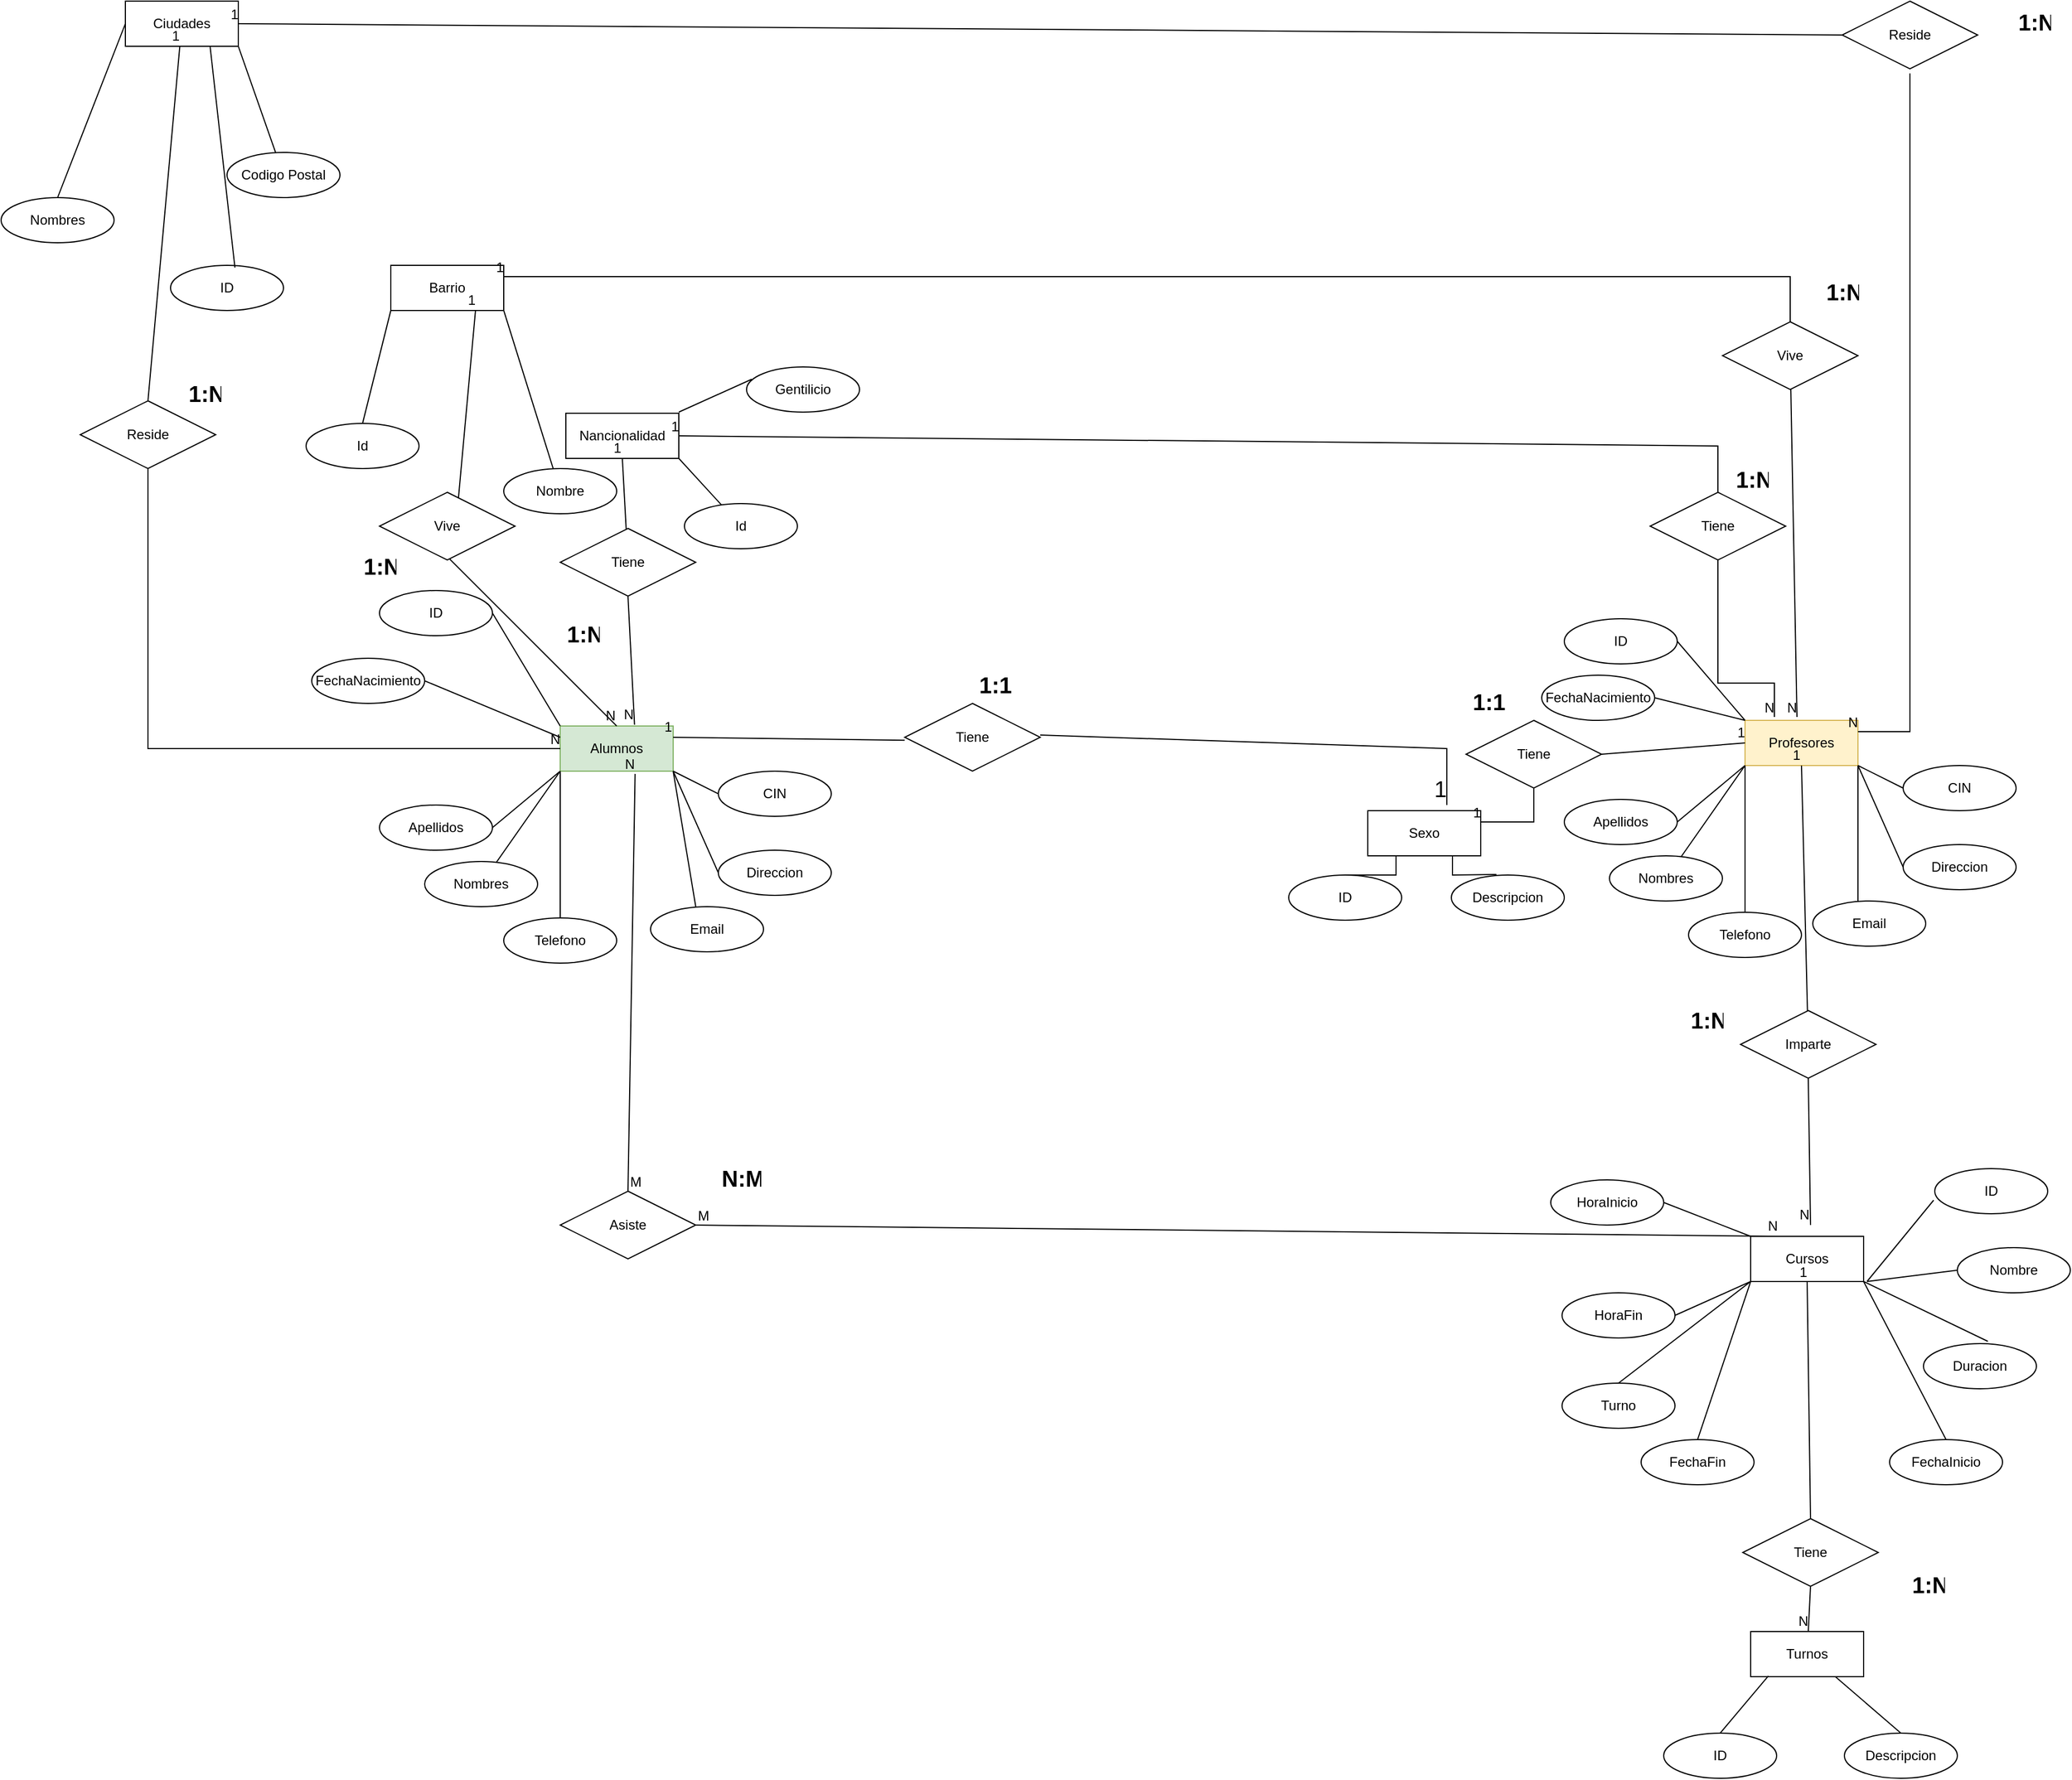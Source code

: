 <mxfile version="20.2.3" type="device"><diagram id="6ZaNrF57qsPeNXlPA9Ir" name="Page-1"><mxGraphModel dx="1879" dy="2275" grid="1" gridSize="10" guides="1" tooltips="1" connect="1" arrows="1" fold="1" page="1" pageScale="1" pageWidth="827" pageHeight="1169" math="0" shadow="0"><root><mxCell id="0"/><mxCell id="1" parent="0"/><mxCell id="TlOb0Q8ApfXkD8XzJGmO-1" value="Alumnos" style="whiteSpace=wrap;html=1;align=center;fillColor=#d5e8d4;strokeColor=#82b366;" parent="1" vertex="1"><mxGeometry x="-195" y="-2" width="100" height="40" as="geometry"/></mxCell><mxCell id="TlOb0Q8ApfXkD8XzJGmO-2" value="ID" style="ellipse;whiteSpace=wrap;html=1;align=center;" parent="1" vertex="1"><mxGeometry x="-355" y="-122" width="100" height="40" as="geometry"/></mxCell><mxCell id="TlOb0Q8ApfXkD8XzJGmO-3" value="FechaNacimiento" style="ellipse;whiteSpace=wrap;html=1;align=center;" parent="1" vertex="1"><mxGeometry x="-415" y="-62" width="100" height="40" as="geometry"/></mxCell><mxCell id="TlOb0Q8ApfXkD8XzJGmO-4" value="Email&lt;br&gt;" style="ellipse;whiteSpace=wrap;html=1;align=center;" parent="1" vertex="1"><mxGeometry x="-115" y="158" width="100" height="40" as="geometry"/></mxCell><mxCell id="TlOb0Q8ApfXkD8XzJGmO-5" value="Nombres&lt;br&gt;" style="ellipse;whiteSpace=wrap;html=1;align=center;" parent="1" vertex="1"><mxGeometry x="-315" y="118" width="100" height="40" as="geometry"/></mxCell><mxCell id="TlOb0Q8ApfXkD8XzJGmO-7" value="Apellidos" style="ellipse;whiteSpace=wrap;html=1;align=center;" parent="1" vertex="1"><mxGeometry x="-355" y="68" width="100" height="40" as="geometry"/></mxCell><mxCell id="TlOb0Q8ApfXkD8XzJGmO-9" value="Telefono" style="ellipse;whiteSpace=wrap;html=1;align=center;" parent="1" vertex="1"><mxGeometry x="-245" y="168" width="100" height="40" as="geometry"/></mxCell><mxCell id="TlOb0Q8ApfXkD8XzJGmO-10" value="Direccion" style="ellipse;whiteSpace=wrap;html=1;align=center;" parent="1" vertex="1"><mxGeometry x="-55" y="108" width="100" height="40" as="geometry"/></mxCell><mxCell id="TlOb0Q8ApfXkD8XzJGmO-15" value="CIN" style="ellipse;whiteSpace=wrap;html=1;align=center;" parent="1" vertex="1"><mxGeometry x="-55" y="38" width="100" height="40" as="geometry"/></mxCell><mxCell id="TlOb0Q8ApfXkD8XzJGmO-17" value="" style="endArrow=none;html=1;rounded=0;entryX=0;entryY=1;entryDx=0;entryDy=0;exitX=0.5;exitY=0;exitDx=0;exitDy=0;" parent="1" source="TlOb0Q8ApfXkD8XzJGmO-9" target="TlOb0Q8ApfXkD8XzJGmO-1" edge="1"><mxGeometry relative="1" as="geometry"><mxPoint x="-285" y="128" as="sourcePoint"/><mxPoint x="-125" y="128" as="targetPoint"/></mxGeometry></mxCell><mxCell id="TlOb0Q8ApfXkD8XzJGmO-18" value="" style="endArrow=none;html=1;rounded=0;entryX=0;entryY=1;entryDx=0;entryDy=0;" parent="1" source="TlOb0Q8ApfXkD8XzJGmO-5" target="TlOb0Q8ApfXkD8XzJGmO-1" edge="1"><mxGeometry relative="1" as="geometry"><mxPoint x="-285" y="128" as="sourcePoint"/><mxPoint x="-125" y="128" as="targetPoint"/></mxGeometry></mxCell><mxCell id="TlOb0Q8ApfXkD8XzJGmO-19" value="" style="endArrow=none;html=1;rounded=0;entryX=0;entryY=1;entryDx=0;entryDy=0;exitX=1;exitY=0.5;exitDx=0;exitDy=0;" parent="1" source="TlOb0Q8ApfXkD8XzJGmO-7" target="TlOb0Q8ApfXkD8XzJGmO-1" edge="1"><mxGeometry relative="1" as="geometry"><mxPoint x="-285" y="128" as="sourcePoint"/><mxPoint x="-125" y="128" as="targetPoint"/></mxGeometry></mxCell><mxCell id="TlOb0Q8ApfXkD8XzJGmO-20" value="" style="endArrow=none;html=1;rounded=0;entryX=1;entryY=1;entryDx=0;entryDy=0;exitX=0.4;exitY=0;exitDx=0;exitDy=0;exitPerimeter=0;" parent="1" source="TlOb0Q8ApfXkD8XzJGmO-4" target="TlOb0Q8ApfXkD8XzJGmO-1" edge="1"><mxGeometry relative="1" as="geometry"><mxPoint x="-285" y="128" as="sourcePoint"/><mxPoint x="-125" y="128" as="targetPoint"/></mxGeometry></mxCell><mxCell id="TlOb0Q8ApfXkD8XzJGmO-21" value="" style="endArrow=none;html=1;rounded=0;entryX=0;entryY=0.5;entryDx=0;entryDy=0;" parent="1" target="TlOb0Q8ApfXkD8XzJGmO-10" edge="1"><mxGeometry relative="1" as="geometry"><mxPoint x="-95" y="38" as="sourcePoint"/><mxPoint x="-125" y="128" as="targetPoint"/></mxGeometry></mxCell><mxCell id="TlOb0Q8ApfXkD8XzJGmO-22" value="" style="endArrow=none;html=1;rounded=0;entryX=0;entryY=0.5;entryDx=0;entryDy=0;exitX=1;exitY=1;exitDx=0;exitDy=0;" parent="1" source="TlOb0Q8ApfXkD8XzJGmO-1" target="TlOb0Q8ApfXkD8XzJGmO-15" edge="1"><mxGeometry relative="1" as="geometry"><mxPoint x="-95" y="48" as="sourcePoint"/><mxPoint x="-125" y="128" as="targetPoint"/></mxGeometry></mxCell><mxCell id="TlOb0Q8ApfXkD8XzJGmO-26" value="" style="endArrow=none;html=1;rounded=0;entryX=1;entryY=0.5;entryDx=0;entryDy=0;exitX=0;exitY=0;exitDx=0;exitDy=0;" parent="1" source="TlOb0Q8ApfXkD8XzJGmO-1" target="TlOb0Q8ApfXkD8XzJGmO-2" edge="1"><mxGeometry relative="1" as="geometry"><mxPoint x="-225" y="88" as="sourcePoint"/><mxPoint x="-65" y="88" as="targetPoint"/></mxGeometry></mxCell><mxCell id="TlOb0Q8ApfXkD8XzJGmO-27" value="" style="endArrow=none;html=1;rounded=0;entryX=1;entryY=0.5;entryDx=0;entryDy=0;exitX=0;exitY=0.25;exitDx=0;exitDy=0;" parent="1" source="TlOb0Q8ApfXkD8XzJGmO-1" target="TlOb0Q8ApfXkD8XzJGmO-3" edge="1"><mxGeometry relative="1" as="geometry"><mxPoint x="-135" y="-42" as="sourcePoint"/><mxPoint x="-65" y="88" as="targetPoint"/></mxGeometry></mxCell><mxCell id="TlOb0Q8ApfXkD8XzJGmO-29" value="Sexo&lt;br&gt;" style="rounded=0;arcSize=10;whiteSpace=wrap;html=1;align=center;" parent="1" vertex="1"><mxGeometry x="520" y="73" width="100" height="40" as="geometry"/></mxCell><mxCell id="TlOb0Q8ApfXkD8XzJGmO-31" value="Nombres" style="ellipse;whiteSpace=wrap;html=1;align=center;" parent="1" vertex="1"><mxGeometry x="-690" y="-470" width="100" height="40" as="geometry"/></mxCell><mxCell id="TlOb0Q8ApfXkD8XzJGmO-32" value="Codigo Postal" style="ellipse;whiteSpace=wrap;html=1;align=center;" parent="1" vertex="1"><mxGeometry x="-490" y="-510" width="100" height="40" as="geometry"/></mxCell><mxCell id="TlOb0Q8ApfXkD8XzJGmO-33" value="ID" style="ellipse;whiteSpace=wrap;html=1;align=center;" parent="1" vertex="1"><mxGeometry x="-540" y="-410" width="100" height="40" as="geometry"/></mxCell><mxCell id="TlOb0Q8ApfXkD8XzJGmO-34" value="" style="endArrow=none;html=1;rounded=0;exitX=0.5;exitY=0;exitDx=0;exitDy=0;entryX=0;entryY=0.5;entryDx=0;entryDy=0;" parent="1" source="TlOb0Q8ApfXkD8XzJGmO-31" edge="1" target="TlOb0Q8ApfXkD8XzJGmO-56"><mxGeometry relative="1" as="geometry"><mxPoint x="-620" y="-465" as="sourcePoint"/><mxPoint x="-590" y="-610" as="targetPoint"/></mxGeometry></mxCell><mxCell id="TlOb0Q8ApfXkD8XzJGmO-35" value="" style="endArrow=none;html=1;rounded=0;exitX=0.57;exitY=0.05;exitDx=0;exitDy=0;exitPerimeter=0;entryX=0.75;entryY=1;entryDx=0;entryDy=0;" parent="1" source="TlOb0Q8ApfXkD8XzJGmO-33" target="TlOb0Q8ApfXkD8XzJGmO-56" edge="1"><mxGeometry relative="1" as="geometry"><mxPoint x="-620" y="-465" as="sourcePoint"/><mxPoint x="-630" y="-485" as="targetPoint"/></mxGeometry></mxCell><mxCell id="TlOb0Q8ApfXkD8XzJGmO-36" value="" style="endArrow=none;html=1;rounded=0;exitX=1;exitY=1;exitDx=0;exitDy=0;" parent="1" source="TlOb0Q8ApfXkD8XzJGmO-56" target="TlOb0Q8ApfXkD8XzJGmO-32" edge="1"><mxGeometry relative="1" as="geometry"><mxPoint x="-630" y="-485" as="sourcePoint"/><mxPoint x="-460" y="-465" as="targetPoint"/></mxGeometry></mxCell><mxCell id="TlOb0Q8ApfXkD8XzJGmO-37" value="ID" style="ellipse;whiteSpace=wrap;html=1;align=center;" parent="1" vertex="1"><mxGeometry x="450" y="130" width="100" height="40" as="geometry"/></mxCell><mxCell id="TlOb0Q8ApfXkD8XzJGmO-38" value="Descripcion&lt;br&gt;" style="ellipse;whiteSpace=wrap;html=1;align=center;" parent="1" vertex="1"><mxGeometry x="594" y="130" width="100" height="40" as="geometry"/></mxCell><mxCell id="TlOb0Q8ApfXkD8XzJGmO-40" value="" style="endArrow=none;html=1;rounded=0;exitX=0.5;exitY=0;exitDx=0;exitDy=0;entryX=0.25;entryY=1;entryDx=0;entryDy=0;" parent="1" source="TlOb0Q8ApfXkD8XzJGmO-37" target="TlOb0Q8ApfXkD8XzJGmO-29" edge="1"><mxGeometry relative="1" as="geometry"><mxPoint x="190" y="460" as="sourcePoint"/><mxPoint x="510" y="130" as="targetPoint"/><Array as="points"><mxPoint x="500" y="130"/><mxPoint x="545" y="130"/></Array></mxGeometry></mxCell><mxCell id="TlOb0Q8ApfXkD8XzJGmO-42" value="Nombre" style="ellipse;whiteSpace=wrap;html=1;align=center;" parent="1" vertex="1"><mxGeometry x="-245" y="-230" width="100" height="40" as="geometry"/></mxCell><mxCell id="TlOb0Q8ApfXkD8XzJGmO-44" value="Id" style="ellipse;whiteSpace=wrap;html=1;align=center;" parent="1" vertex="1"><mxGeometry x="-420" y="-270" width="100" height="40" as="geometry"/></mxCell><mxCell id="TlOb0Q8ApfXkD8XzJGmO-45" value="" style="endArrow=none;html=1;rounded=0;exitX=0.5;exitY=0;exitDx=0;exitDy=0;entryX=0;entryY=1;entryDx=0;entryDy=0;" parent="1" source="TlOb0Q8ApfXkD8XzJGmO-44" target="TlOb0Q8ApfXkD8XzJGmO-46" edge="1"><mxGeometry relative="1" as="geometry"><mxPoint x="45" y="-232" as="sourcePoint"/><mxPoint x="-45" y="-142" as="targetPoint"/></mxGeometry></mxCell><mxCell id="TlOb0Q8ApfXkD8XzJGmO-46" value="Barrio" style="rounded=0;arcSize=10;whiteSpace=wrap;html=1;align=center;" parent="1" vertex="1"><mxGeometry x="-345" y="-410" width="100" height="40" as="geometry"/></mxCell><mxCell id="TlOb0Q8ApfXkD8XzJGmO-47" value="" style="endArrow=none;html=1;rounded=0;exitX=1;exitY=1;exitDx=0;exitDy=0;" parent="1" source="TlOb0Q8ApfXkD8XzJGmO-46" target="TlOb0Q8ApfXkD8XzJGmO-42" edge="1"><mxGeometry relative="1" as="geometry"><mxPoint x="45" y="-132" as="sourcePoint"/><mxPoint x="205" y="-132" as="targetPoint"/></mxGeometry></mxCell><mxCell id="TlOb0Q8ApfXkD8XzJGmO-49" value="Nancionalidad" style="rounded=0;arcSize=10;whiteSpace=wrap;html=1;align=center;" parent="1" vertex="1"><mxGeometry x="-190" y="-279" width="100" height="40" as="geometry"/></mxCell><mxCell id="TlOb0Q8ApfXkD8XzJGmO-50" value="Id&lt;br&gt;" style="ellipse;whiteSpace=wrap;html=1;align=center;" parent="1" vertex="1"><mxGeometry x="-85" y="-199" width="100" height="40" as="geometry"/></mxCell><mxCell id="TlOb0Q8ApfXkD8XzJGmO-51" value="Gentilicio" style="ellipse;whiteSpace=wrap;html=1;align=center;" parent="1" vertex="1"><mxGeometry x="-30" y="-320" width="100" height="40" as="geometry"/></mxCell><mxCell id="TlOb0Q8ApfXkD8XzJGmO-52" value="" style="endArrow=none;html=1;rounded=0;entryX=1;entryY=1;entryDx=0;entryDy=0;" parent="1" source="TlOb0Q8ApfXkD8XzJGmO-50" target="TlOb0Q8ApfXkD8XzJGmO-49" edge="1"><mxGeometry relative="1" as="geometry"><mxPoint x="-269" y="-422" as="sourcePoint"/><mxPoint x="-85" y="-459" as="targetPoint"/></mxGeometry></mxCell><mxCell id="TlOb0Q8ApfXkD8XzJGmO-53" value="" style="endArrow=none;html=1;rounded=0;entryX=0.046;entryY=0.272;entryDx=0;entryDy=0;entryPerimeter=0;" parent="1" target="TlOb0Q8ApfXkD8XzJGmO-51" edge="1"><mxGeometry relative="1" as="geometry"><mxPoint x="-90" y="-280" as="sourcePoint"/><mxPoint x="5" y="-489" as="targetPoint"/></mxGeometry></mxCell><mxCell id="TlOb0Q8ApfXkD8XzJGmO-56" value="Ciudades" style="whiteSpace=wrap;html=1;align=center;" parent="1" vertex="1"><mxGeometry x="-580" y="-644" width="100" height="40" as="geometry"/></mxCell><mxCell id="TlOb0Q8ApfXkD8XzJGmO-58" value="Profesores" style="whiteSpace=wrap;html=1;align=center;fillColor=#fff2cc;strokeColor=#d6b656;" parent="1" vertex="1"><mxGeometry x="854" y="-7" width="100" height="40" as="geometry"/></mxCell><mxCell id="TlOb0Q8ApfXkD8XzJGmO-59" value="ID" style="ellipse;whiteSpace=wrap;html=1;align=center;" parent="1" vertex="1"><mxGeometry x="694" y="-97" width="100" height="40" as="geometry"/></mxCell><mxCell id="TlOb0Q8ApfXkD8XzJGmO-60" value="FechaNacimiento" style="ellipse;whiteSpace=wrap;html=1;align=center;" parent="1" vertex="1"><mxGeometry x="674" y="-47" width="100" height="40" as="geometry"/></mxCell><mxCell id="TlOb0Q8ApfXkD8XzJGmO-61" value="Email&lt;br&gt;" style="ellipse;whiteSpace=wrap;html=1;align=center;" parent="1" vertex="1"><mxGeometry x="914" y="153" width="100" height="40" as="geometry"/></mxCell><mxCell id="TlOb0Q8ApfXkD8XzJGmO-62" value="Nombres&lt;br&gt;" style="ellipse;whiteSpace=wrap;html=1;align=center;" parent="1" vertex="1"><mxGeometry x="734" y="113" width="100" height="40" as="geometry"/></mxCell><mxCell id="TlOb0Q8ApfXkD8XzJGmO-63" value="Apellidos" style="ellipse;whiteSpace=wrap;html=1;align=center;" parent="1" vertex="1"><mxGeometry x="694" y="63" width="100" height="40" as="geometry"/></mxCell><mxCell id="TlOb0Q8ApfXkD8XzJGmO-64" value="Telefono" style="ellipse;whiteSpace=wrap;html=1;align=center;" parent="1" vertex="1"><mxGeometry x="804" y="163" width="100" height="40" as="geometry"/></mxCell><mxCell id="TlOb0Q8ApfXkD8XzJGmO-65" value="Direccion" style="ellipse;whiteSpace=wrap;html=1;align=center;" parent="1" vertex="1"><mxGeometry x="994" y="103" width="100" height="40" as="geometry"/></mxCell><mxCell id="TlOb0Q8ApfXkD8XzJGmO-66" value="CIN" style="ellipse;whiteSpace=wrap;html=1;align=center;" parent="1" vertex="1"><mxGeometry x="994" y="33" width="100" height="40" as="geometry"/></mxCell><mxCell id="TlOb0Q8ApfXkD8XzJGmO-67" value="" style="endArrow=none;html=1;rounded=0;entryX=0;entryY=1;entryDx=0;entryDy=0;exitX=0.5;exitY=0;exitDx=0;exitDy=0;" parent="1" source="TlOb0Q8ApfXkD8XzJGmO-64" target="TlOb0Q8ApfXkD8XzJGmO-58" edge="1"><mxGeometry relative="1" as="geometry"><mxPoint x="764" y="123" as="sourcePoint"/><mxPoint x="924" y="123" as="targetPoint"/></mxGeometry></mxCell><mxCell id="TlOb0Q8ApfXkD8XzJGmO-68" value="" style="endArrow=none;html=1;rounded=0;entryX=0;entryY=1;entryDx=0;entryDy=0;" parent="1" source="TlOb0Q8ApfXkD8XzJGmO-62" target="TlOb0Q8ApfXkD8XzJGmO-58" edge="1"><mxGeometry relative="1" as="geometry"><mxPoint x="764" y="123" as="sourcePoint"/><mxPoint x="924" y="123" as="targetPoint"/></mxGeometry></mxCell><mxCell id="TlOb0Q8ApfXkD8XzJGmO-69" value="" style="endArrow=none;html=1;rounded=0;entryX=0;entryY=1;entryDx=0;entryDy=0;exitX=1;exitY=0.5;exitDx=0;exitDy=0;" parent="1" source="TlOb0Q8ApfXkD8XzJGmO-63" target="TlOb0Q8ApfXkD8XzJGmO-58" edge="1"><mxGeometry relative="1" as="geometry"><mxPoint x="764" y="123" as="sourcePoint"/><mxPoint x="924" y="123" as="targetPoint"/></mxGeometry></mxCell><mxCell id="TlOb0Q8ApfXkD8XzJGmO-70" value="" style="endArrow=none;html=1;rounded=0;entryX=1;entryY=1;entryDx=0;entryDy=0;exitX=0.4;exitY=0;exitDx=0;exitDy=0;exitPerimeter=0;" parent="1" source="TlOb0Q8ApfXkD8XzJGmO-61" target="TlOb0Q8ApfXkD8XzJGmO-58" edge="1"><mxGeometry relative="1" as="geometry"><mxPoint x="764" y="123" as="sourcePoint"/><mxPoint x="924" y="123" as="targetPoint"/></mxGeometry></mxCell><mxCell id="TlOb0Q8ApfXkD8XzJGmO-71" value="" style="endArrow=none;html=1;rounded=0;entryX=0;entryY=0.5;entryDx=0;entryDy=0;" parent="1" target="TlOb0Q8ApfXkD8XzJGmO-65" edge="1"><mxGeometry relative="1" as="geometry"><mxPoint x="954" y="33" as="sourcePoint"/><mxPoint x="924" y="123" as="targetPoint"/></mxGeometry></mxCell><mxCell id="TlOb0Q8ApfXkD8XzJGmO-72" value="" style="endArrow=none;html=1;rounded=0;entryX=0;entryY=0.5;entryDx=0;entryDy=0;exitX=1;exitY=1;exitDx=0;exitDy=0;" parent="1" source="TlOb0Q8ApfXkD8XzJGmO-58" target="TlOb0Q8ApfXkD8XzJGmO-66" edge="1"><mxGeometry relative="1" as="geometry"><mxPoint x="954" y="43" as="sourcePoint"/><mxPoint x="924" y="123" as="targetPoint"/></mxGeometry></mxCell><mxCell id="TlOb0Q8ApfXkD8XzJGmO-73" value="" style="endArrow=none;html=1;rounded=0;entryX=1;entryY=0.5;entryDx=0;entryDy=0;exitX=0;exitY=0;exitDx=0;exitDy=0;" parent="1" source="TlOb0Q8ApfXkD8XzJGmO-58" target="TlOb0Q8ApfXkD8XzJGmO-59" edge="1"><mxGeometry relative="1" as="geometry"><mxPoint x="764" y="123" as="sourcePoint"/><mxPoint x="924" y="123" as="targetPoint"/></mxGeometry></mxCell><mxCell id="TlOb0Q8ApfXkD8XzJGmO-74" value="" style="endArrow=none;html=1;rounded=0;entryX=1;entryY=0.5;entryDx=0;entryDy=0;" parent="1" target="TlOb0Q8ApfXkD8XzJGmO-60" edge="1"><mxGeometry relative="1" as="geometry"><mxPoint x="854" y="-7" as="sourcePoint"/><mxPoint x="924" y="123" as="targetPoint"/></mxGeometry></mxCell><mxCell id="TlOb0Q8ApfXkD8XzJGmO-75" value="Cursos&lt;br&gt;" style="whiteSpace=wrap;html=1;align=center;" parent="1" vertex="1"><mxGeometry x="859" y="450" width="100" height="40" as="geometry"/></mxCell><mxCell id="TlOb0Q8ApfXkD8XzJGmO-77" value="ID" style="ellipse;whiteSpace=wrap;html=1;align=center;" parent="1" vertex="1"><mxGeometry x="1022" y="390" width="100" height="40" as="geometry"/></mxCell><mxCell id="TlOb0Q8ApfXkD8XzJGmO-79" value="Nombre" style="ellipse;whiteSpace=wrap;html=1;align=center;" parent="1" vertex="1"><mxGeometry x="1042" y="460" width="100" height="40" as="geometry"/></mxCell><mxCell id="TlOb0Q8ApfXkD8XzJGmO-81" value="Turno" style="ellipse;whiteSpace=wrap;html=1;align=center;" parent="1" vertex="1"><mxGeometry x="692" y="580" width="100" height="40" as="geometry"/></mxCell><mxCell id="TlOb0Q8ApfXkD8XzJGmO-82" value="FechaFin" style="ellipse;whiteSpace=wrap;html=1;align=center;" parent="1" vertex="1"><mxGeometry x="762" y="630" width="100" height="40" as="geometry"/></mxCell><mxCell id="TlOb0Q8ApfXkD8XzJGmO-83" value="FechaInicio" style="ellipse;whiteSpace=wrap;html=1;align=center;" parent="1" vertex="1"><mxGeometry x="982" y="630" width="100" height="40" as="geometry"/></mxCell><mxCell id="TlOb0Q8ApfXkD8XzJGmO-84" value="Duracion" style="ellipse;whiteSpace=wrap;html=1;align=center;" parent="1" vertex="1"><mxGeometry x="1012" y="545" width="100" height="40" as="geometry"/></mxCell><mxCell id="TlOb0Q8ApfXkD8XzJGmO-86" value="HoraFin" style="ellipse;whiteSpace=wrap;html=1;align=center;" parent="1" vertex="1"><mxGeometry x="692" y="500" width="100" height="40" as="geometry"/></mxCell><mxCell id="TlOb0Q8ApfXkD8XzJGmO-87" value="HoraInicio" style="ellipse;whiteSpace=wrap;html=1;align=center;" parent="1" vertex="1"><mxGeometry x="682" y="400" width="100" height="40" as="geometry"/></mxCell><mxCell id="TlOb0Q8ApfXkD8XzJGmO-88" value="" style="endArrow=none;html=1;rounded=0;entryX=0.5;entryY=0;entryDx=0;entryDy=0;exitX=1;exitY=1;exitDx=0;exitDy=0;" parent="1" source="TlOb0Q8ApfXkD8XzJGmO-75" target="TlOb0Q8ApfXkD8XzJGmO-83" edge="1"><mxGeometry relative="1" as="geometry"><mxPoint x="882" y="560" as="sourcePoint"/><mxPoint x="1042" y="560" as="targetPoint"/></mxGeometry></mxCell><mxCell id="TlOb0Q8ApfXkD8XzJGmO-89" value="" style="endArrow=none;html=1;rounded=0;entryX=0.57;entryY=-0.05;entryDx=0;entryDy=0;entryPerimeter=0;exitX=1;exitY=1;exitDx=0;exitDy=0;" parent="1" source="TlOb0Q8ApfXkD8XzJGmO-75" target="TlOb0Q8ApfXkD8XzJGmO-84" edge="1"><mxGeometry relative="1" as="geometry"><mxPoint x="882" y="560" as="sourcePoint"/><mxPoint x="1042" y="560" as="targetPoint"/></mxGeometry></mxCell><mxCell id="TlOb0Q8ApfXkD8XzJGmO-91" value="" style="endArrow=none;html=1;rounded=0;entryX=-0.01;entryY=0.7;entryDx=0;entryDy=0;entryPerimeter=0;" parent="1" target="TlOb0Q8ApfXkD8XzJGmO-77" edge="1"><mxGeometry relative="1" as="geometry"><mxPoint x="962" y="490" as="sourcePoint"/><mxPoint x="1042" y="560" as="targetPoint"/></mxGeometry></mxCell><mxCell id="TlOb0Q8ApfXkD8XzJGmO-92" value="" style="endArrow=none;html=1;rounded=0;entryX=0;entryY=0.5;entryDx=0;entryDy=0;" parent="1" target="TlOb0Q8ApfXkD8XzJGmO-79" edge="1"><mxGeometry relative="1" as="geometry"><mxPoint x="962" y="490" as="sourcePoint"/><mxPoint x="1042" y="560" as="targetPoint"/></mxGeometry></mxCell><mxCell id="TlOb0Q8ApfXkD8XzJGmO-93" value="" style="endArrow=none;html=1;rounded=0;entryX=0;entryY=1;entryDx=0;entryDy=0;" parent="1" target="TlOb0Q8ApfXkD8XzJGmO-75" edge="1"><mxGeometry relative="1" as="geometry"><mxPoint x="812" y="630" as="sourcePoint"/><mxPoint x="1042" y="560" as="targetPoint"/></mxGeometry></mxCell><mxCell id="TlOb0Q8ApfXkD8XzJGmO-94" value="" style="endArrow=none;html=1;rounded=0;exitX=0.5;exitY=0;exitDx=0;exitDy=0;entryX=0;entryY=1;entryDx=0;entryDy=0;" parent="1" source="TlOb0Q8ApfXkD8XzJGmO-81" target="TlOb0Q8ApfXkD8XzJGmO-75" edge="1"><mxGeometry relative="1" as="geometry"><mxPoint x="882" y="560" as="sourcePoint"/><mxPoint x="1042" y="560" as="targetPoint"/></mxGeometry></mxCell><mxCell id="TlOb0Q8ApfXkD8XzJGmO-95" value="" style="endArrow=none;html=1;rounded=0;entryX=0;entryY=0;entryDx=0;entryDy=0;" parent="1" target="TlOb0Q8ApfXkD8XzJGmO-75" edge="1"><mxGeometry relative="1" as="geometry"><mxPoint x="782" y="420" as="sourcePoint"/><mxPoint x="1042" y="560" as="targetPoint"/></mxGeometry></mxCell><mxCell id="TlOb0Q8ApfXkD8XzJGmO-96" value="" style="endArrow=none;html=1;rounded=0;entryX=0;entryY=1;entryDx=0;entryDy=0;exitX=1;exitY=0.5;exitDx=0;exitDy=0;" parent="1" source="TlOb0Q8ApfXkD8XzJGmO-86" target="TlOb0Q8ApfXkD8XzJGmO-75" edge="1"><mxGeometry relative="1" as="geometry"><mxPoint x="882" y="560" as="sourcePoint"/><mxPoint x="1042" y="560" as="targetPoint"/></mxGeometry></mxCell><mxCell id="TlOb0Q8ApfXkD8XzJGmO-106" value="" style="endArrow=none;html=1;rounded=0;entryX=0.5;entryY=0;entryDx=0;entryDy=0;exitX=0.5;exitY=1;exitDx=0;exitDy=0;" parent="1" target="TlOb0Q8ApfXkD8XzJGmO-1" edge="1"><mxGeometry relative="1" as="geometry"><mxPoint x="-295" y="-152" as="sourcePoint"/><mxPoint x="-65" y="118" as="targetPoint"/></mxGeometry></mxCell><mxCell id="TlOb0Q8ApfXkD8XzJGmO-107" value="N" style="resizable=0;html=1;align=right;verticalAlign=bottom;" parent="TlOb0Q8ApfXkD8XzJGmO-106" connectable="0" vertex="1"><mxGeometry x="1" relative="1" as="geometry"/></mxCell><mxCell id="TlOb0Q8ApfXkD8XzJGmO-114" value="" style="endArrow=none;html=1;rounded=0;entryX=0.75;entryY=1;entryDx=0;entryDy=0;exitX=0.582;exitY=0.095;exitDx=0;exitDy=0;exitPerimeter=0;" parent="1" source="iRE0Bxzy4aYjcA7OEfL0-39" target="TlOb0Q8ApfXkD8XzJGmO-46" edge="1"><mxGeometry relative="1" as="geometry"><mxPoint x="-355" y="-182" as="sourcePoint"/><mxPoint x="-145" y="-132" as="targetPoint"/></mxGeometry></mxCell><mxCell id="TlOb0Q8ApfXkD8XzJGmO-115" value="1" style="resizable=0;html=1;align=right;verticalAlign=bottom;" parent="TlOb0Q8ApfXkD8XzJGmO-114" connectable="0" vertex="1"><mxGeometry x="1" relative="1" as="geometry"/></mxCell><mxCell id="TlOb0Q8ApfXkD8XzJGmO-119" value="" style="endArrow=none;html=1;rounded=0;exitX=0.5;exitY=1;exitDx=0;exitDy=0;entryX=0.658;entryY=-0.029;entryDx=0;entryDy=0;entryPerimeter=0;" parent="1" source="iRE0Bxzy4aYjcA7OEfL0-36" target="TlOb0Q8ApfXkD8XzJGmO-1" edge="1"><mxGeometry relative="1" as="geometry"><mxPoint x="-196.88" y="-285.54" as="sourcePoint"/><mxPoint x="75" y="-252" as="targetPoint"/></mxGeometry></mxCell><mxCell id="TlOb0Q8ApfXkD8XzJGmO-120" value="N" style="resizable=0;html=1;align=right;verticalAlign=bottom;" parent="TlOb0Q8ApfXkD8XzJGmO-119" connectable="0" vertex="1"><mxGeometry x="1" relative="1" as="geometry"/></mxCell><mxCell id="TlOb0Q8ApfXkD8XzJGmO-125" value="" style="endArrow=none;html=1;rounded=0;entryX=0;entryY=0.5;entryDx=0;entryDy=0;exitX=0.5;exitY=1;exitDx=0;exitDy=0;" parent="1" source="iRE0Bxzy4aYjcA7OEfL0-38" target="TlOb0Q8ApfXkD8XzJGmO-1" edge="1"><mxGeometry relative="1" as="geometry"><mxPoint x="-560" y="-220" as="sourcePoint"/><mxPoint x="-255" y="98" as="targetPoint"/><Array as="points"><mxPoint x="-560" y="18"/></Array></mxGeometry></mxCell><mxCell id="TlOb0Q8ApfXkD8XzJGmO-126" value="N" style="resizable=0;html=1;align=right;verticalAlign=bottom;" parent="TlOb0Q8ApfXkD8XzJGmO-125" connectable="0" vertex="1"><mxGeometry x="1" relative="1" as="geometry"/></mxCell><mxCell id="TlOb0Q8ApfXkD8XzJGmO-127" value="" style="endArrow=none;html=1;rounded=0;exitX=0.5;exitY=0;exitDx=0;exitDy=0;" parent="1" source="iRE0Bxzy4aYjcA7OEfL0-38" target="TlOb0Q8ApfXkD8XzJGmO-56" edge="1"><mxGeometry relative="1" as="geometry"><mxPoint x="-690" y="-605" as="sourcePoint"/><mxPoint x="-370" y="-495" as="targetPoint"/></mxGeometry></mxCell><mxCell id="TlOb0Q8ApfXkD8XzJGmO-128" value="1" style="resizable=0;html=1;align=right;verticalAlign=bottom;" parent="TlOb0Q8ApfXkD8XzJGmO-127" connectable="0" vertex="1"><mxGeometry x="1" relative="1" as="geometry"/></mxCell><mxCell id="TlOb0Q8ApfXkD8XzJGmO-129" value="1:N" style="text;strokeColor=none;fillColor=none;spacingLeft=4;spacingRight=4;overflow=hidden;rotatable=0;points=[[0,0.5],[1,0.5]];portConstraint=eastwest;fontSize=20;fontStyle=1" parent="1" vertex="1"><mxGeometry x="-530" y="-315" width="40" height="30" as="geometry"/></mxCell><mxCell id="TlOb0Q8ApfXkD8XzJGmO-130" value="1:N" style="text;strokeColor=none;fillColor=none;spacingLeft=4;spacingRight=4;overflow=hidden;rotatable=0;points=[[0,0.5],[1,0.5]];portConstraint=eastwest;fontSize=20;fontStyle=1" parent="1" vertex="1"><mxGeometry x="-375" y="-162" width="40" height="30" as="geometry"/></mxCell><mxCell id="TlOb0Q8ApfXkD8XzJGmO-131" value="1:N" style="text;strokeColor=none;fillColor=none;spacingLeft=4;spacingRight=4;overflow=hidden;rotatable=0;points=[[0,0.5],[1,0.5]];portConstraint=eastwest;fontSize=20;fontStyle=1" parent="1" vertex="1"><mxGeometry x="-195" y="-102" width="40" height="30" as="geometry"/></mxCell><mxCell id="TlOb0Q8ApfXkD8XzJGmO-136" value="" style="endArrow=none;html=1;rounded=0;fontSize=20;exitX=1;exitY=0.5;exitDx=0;exitDy=0;" parent="1" edge="1"><mxGeometry relative="1" as="geometry"><mxPoint x="230" y="6" as="sourcePoint"/><mxPoint x="590" y="68" as="targetPoint"/><Array as="points"><mxPoint x="590" y="18"/></Array></mxGeometry></mxCell><mxCell id="TlOb0Q8ApfXkD8XzJGmO-137" value="1" style="resizable=0;html=1;align=right;verticalAlign=bottom;fontSize=20;" parent="TlOb0Q8ApfXkD8XzJGmO-136" connectable="0" vertex="1"><mxGeometry x="1" relative="1" as="geometry"/></mxCell><mxCell id="iRE0Bxzy4aYjcA7OEfL0-2" value="Tiene" style="shape=rhombus;perimeter=rhombusPerimeter;whiteSpace=wrap;html=1;align=center;" vertex="1" parent="1"><mxGeometry x="852" y="700" width="120" height="60" as="geometry"/></mxCell><mxCell id="iRE0Bxzy4aYjcA7OEfL0-3" value="Turnos" style="whiteSpace=wrap;html=1;align=center;" vertex="1" parent="1"><mxGeometry x="859" y="800" width="100" height="40" as="geometry"/></mxCell><mxCell id="iRE0Bxzy4aYjcA7OEfL0-5" value="ID" style="ellipse;whiteSpace=wrap;html=1;align=center;" vertex="1" parent="1"><mxGeometry x="782" y="890" width="100" height="40" as="geometry"/></mxCell><mxCell id="iRE0Bxzy4aYjcA7OEfL0-6" value="Descripcion" style="ellipse;whiteSpace=wrap;html=1;align=center;" vertex="1" parent="1"><mxGeometry x="942" y="890" width="100" height="40" as="geometry"/></mxCell><mxCell id="iRE0Bxzy4aYjcA7OEfL0-8" value="" style="endArrow=none;html=1;rounded=0;exitX=0.5;exitY=0;exitDx=0;exitDy=0;entryX=0.5;entryY=1;entryDx=0;entryDy=0;" edge="1" parent="1" source="iRE0Bxzy4aYjcA7OEfL0-2" target="TlOb0Q8ApfXkD8XzJGmO-75"><mxGeometry relative="1" as="geometry"><mxPoint x="982" y="690" as="sourcePoint"/><mxPoint x="1142" y="690" as="targetPoint"/></mxGeometry></mxCell><mxCell id="iRE0Bxzy4aYjcA7OEfL0-9" value="1" style="resizable=0;html=1;align=right;verticalAlign=bottom;" connectable="0" vertex="1" parent="iRE0Bxzy4aYjcA7OEfL0-8"><mxGeometry x="1" relative="1" as="geometry"/></mxCell><mxCell id="iRE0Bxzy4aYjcA7OEfL0-10" value="" style="endArrow=none;html=1;rounded=0;exitX=0.5;exitY=1;exitDx=0;exitDy=0;" edge="1" parent="1" source="iRE0Bxzy4aYjcA7OEfL0-2" target="iRE0Bxzy4aYjcA7OEfL0-3"><mxGeometry relative="1" as="geometry"><mxPoint x="982" y="690" as="sourcePoint"/><mxPoint x="1142" y="690" as="targetPoint"/></mxGeometry></mxCell><mxCell id="iRE0Bxzy4aYjcA7OEfL0-11" value="N" style="resizable=0;html=1;align=right;verticalAlign=bottom;" connectable="0" vertex="1" parent="iRE0Bxzy4aYjcA7OEfL0-10"><mxGeometry x="1" relative="1" as="geometry"/></mxCell><mxCell id="iRE0Bxzy4aYjcA7OEfL0-13" value="" style="endArrow=none;html=1;rounded=0;exitX=0.5;exitY=0;exitDx=0;exitDy=0;entryX=0.157;entryY=0.983;entryDx=0;entryDy=0;entryPerimeter=0;" edge="1" parent="1" source="iRE0Bxzy4aYjcA7OEfL0-5" target="iRE0Bxzy4aYjcA7OEfL0-3"><mxGeometry relative="1" as="geometry"><mxPoint x="982" y="690" as="sourcePoint"/><mxPoint x="1142" y="690" as="targetPoint"/></mxGeometry></mxCell><mxCell id="iRE0Bxzy4aYjcA7OEfL0-14" value="" style="endArrow=none;html=1;rounded=0;exitX=0.75;exitY=1;exitDx=0;exitDy=0;entryX=0.5;entryY=0;entryDx=0;entryDy=0;" edge="1" parent="1" source="iRE0Bxzy4aYjcA7OEfL0-3" target="iRE0Bxzy4aYjcA7OEfL0-6"><mxGeometry relative="1" as="geometry"><mxPoint x="842" y="900" as="sourcePoint"/><mxPoint x="884.7" y="849.32" as="targetPoint"/></mxGeometry></mxCell><mxCell id="iRE0Bxzy4aYjcA7OEfL0-20" value="Tiene" style="shape=rhombus;perimeter=rhombusPerimeter;whiteSpace=wrap;html=1;align=center;" vertex="1" parent="1"><mxGeometry x="607" y="-7" width="120" height="60" as="geometry"/></mxCell><mxCell id="iRE0Bxzy4aYjcA7OEfL0-21" value="" style="endArrow=none;html=1;rounded=0;entryX=1;entryY=0.25;entryDx=0;entryDy=0;exitX=0.5;exitY=1;exitDx=0;exitDy=0;" edge="1" parent="1" source="iRE0Bxzy4aYjcA7OEfL0-20" target="TlOb0Q8ApfXkD8XzJGmO-29"><mxGeometry relative="1" as="geometry"><mxPoint x="460" y="150" as="sourcePoint"/><mxPoint x="620" y="150" as="targetPoint"/><Array as="points"><mxPoint x="667" y="83"/></Array></mxGeometry></mxCell><mxCell id="iRE0Bxzy4aYjcA7OEfL0-22" value="1" style="resizable=0;html=1;align=right;verticalAlign=bottom;" connectable="0" vertex="1" parent="iRE0Bxzy4aYjcA7OEfL0-21"><mxGeometry x="1" relative="1" as="geometry"/></mxCell><mxCell id="iRE0Bxzy4aYjcA7OEfL0-23" value="" style="endArrow=none;html=1;rounded=0;entryX=0;entryY=0.5;entryDx=0;entryDy=0;exitX=1;exitY=0.5;exitDx=0;exitDy=0;" edge="1" parent="1" source="iRE0Bxzy4aYjcA7OEfL0-20" target="TlOb0Q8ApfXkD8XzJGmO-58"><mxGeometry relative="1" as="geometry"><mxPoint x="730" y="22" as="sourcePoint"/><mxPoint x="834" y="22.33" as="targetPoint"/></mxGeometry></mxCell><mxCell id="iRE0Bxzy4aYjcA7OEfL0-24" value="1" style="resizable=0;html=1;align=right;verticalAlign=bottom;" connectable="0" vertex="1" parent="iRE0Bxzy4aYjcA7OEfL0-23"><mxGeometry x="1" relative="1" as="geometry"/></mxCell><mxCell id="iRE0Bxzy4aYjcA7OEfL0-25" value="Imparte" style="shape=rhombus;perimeter=rhombusPerimeter;whiteSpace=wrap;html=1;align=center;" vertex="1" parent="1"><mxGeometry x="850" y="250" width="120" height="60" as="geometry"/></mxCell><mxCell id="iRE0Bxzy4aYjcA7OEfL0-26" value="" style="endArrow=none;html=1;rounded=0;entryX=0.5;entryY=1;entryDx=0;entryDy=0;" edge="1" parent="1" source="iRE0Bxzy4aYjcA7OEfL0-25" target="TlOb0Q8ApfXkD8XzJGmO-58"><mxGeometry relative="1" as="geometry"><mxPoint x="760" y="280" as="sourcePoint"/><mxPoint x="920" y="280" as="targetPoint"/></mxGeometry></mxCell><mxCell id="iRE0Bxzy4aYjcA7OEfL0-27" value="1" style="resizable=0;html=1;align=right;verticalAlign=bottom;" connectable="0" vertex="1" parent="iRE0Bxzy4aYjcA7OEfL0-26"><mxGeometry x="1" relative="1" as="geometry"/></mxCell><mxCell id="iRE0Bxzy4aYjcA7OEfL0-28" value="" style="endArrow=none;html=1;rounded=0;exitX=0.5;exitY=1;exitDx=0;exitDy=0;" edge="1" parent="1" source="iRE0Bxzy4aYjcA7OEfL0-25"><mxGeometry relative="1" as="geometry"><mxPoint x="1042" y="310" as="sourcePoint"/><mxPoint x="912" y="440" as="targetPoint"/></mxGeometry></mxCell><mxCell id="iRE0Bxzy4aYjcA7OEfL0-29" value="N" style="resizable=0;html=1;align=right;verticalAlign=bottom;" connectable="0" vertex="1" parent="iRE0Bxzy4aYjcA7OEfL0-28"><mxGeometry x="1" relative="1" as="geometry"/></mxCell><mxCell id="iRE0Bxzy4aYjcA7OEfL0-30" value="1:1" style="text;strokeColor=none;fillColor=none;spacingLeft=4;spacingRight=4;overflow=hidden;rotatable=0;points=[[0,0.5],[1,0.5]];portConstraint=eastwest;fontSize=20;fontStyle=1" vertex="1" parent="1"><mxGeometry x="170" y="-57" width="40" height="30" as="geometry"/></mxCell><mxCell id="iRE0Bxzy4aYjcA7OEfL0-31" value="" style="endArrow=none;html=1;rounded=0;entryX=1;entryY=0.25;entryDx=0;entryDy=0;exitX=0.083;exitY=0.544;exitDx=0;exitDy=0;exitPerimeter=0;" edge="1" parent="1" target="TlOb0Q8ApfXkD8XzJGmO-1"><mxGeometry relative="1" as="geometry"><mxPoint x="109.96" y="10.64" as="sourcePoint"/><mxPoint x="55" y="-142" as="targetPoint"/></mxGeometry></mxCell><mxCell id="iRE0Bxzy4aYjcA7OEfL0-32" value="1" style="resizable=0;html=1;align=right;verticalAlign=bottom;" connectable="0" vertex="1" parent="iRE0Bxzy4aYjcA7OEfL0-31"><mxGeometry x="1" relative="1" as="geometry"/></mxCell><mxCell id="iRE0Bxzy4aYjcA7OEfL0-33" value="1:1" style="text;strokeColor=none;fillColor=none;spacingLeft=4;spacingRight=4;overflow=hidden;rotatable=0;points=[[0,0.5],[1,0.5]];portConstraint=eastwest;fontSize=20;fontStyle=1" vertex="1" parent="1"><mxGeometry x="607" y="-42" width="40" height="30" as="geometry"/></mxCell><mxCell id="iRE0Bxzy4aYjcA7OEfL0-34" value="1:N" style="text;strokeColor=none;fillColor=none;spacingLeft=4;spacingRight=4;overflow=hidden;rotatable=0;points=[[0,0.5],[1,0.5]];portConstraint=eastwest;fontSize=20;fontStyle=1" vertex="1" parent="1"><mxGeometry x="800" y="240" width="40" height="30" as="geometry"/></mxCell><mxCell id="iRE0Bxzy4aYjcA7OEfL0-35" value="1:N" style="text;strokeColor=none;fillColor=none;spacingLeft=4;spacingRight=4;overflow=hidden;rotatable=0;points=[[0,0.5],[1,0.5]];portConstraint=eastwest;fontSize=20;fontStyle=1" vertex="1" parent="1"><mxGeometry x="996" y="740" width="40" height="30" as="geometry"/></mxCell><mxCell id="iRE0Bxzy4aYjcA7OEfL0-36" value="Tiene" style="shape=rhombus;perimeter=rhombusPerimeter;whiteSpace=wrap;html=1;align=center;" vertex="1" parent="1"><mxGeometry x="-195" y="-177" width="120" height="60" as="geometry"/></mxCell><mxCell id="iRE0Bxzy4aYjcA7OEfL0-38" value="Reside" style="shape=rhombus;perimeter=rhombusPerimeter;whiteSpace=wrap;html=1;align=center;" vertex="1" parent="1"><mxGeometry x="-620" y="-290" width="120" height="60" as="geometry"/></mxCell><mxCell id="iRE0Bxzy4aYjcA7OEfL0-39" value="Vive" style="shape=rhombus;perimeter=rhombusPerimeter;whiteSpace=wrap;html=1;align=center;" vertex="1" parent="1"><mxGeometry x="-355" y="-209" width="120" height="60" as="geometry"/></mxCell><mxCell id="iRE0Bxzy4aYjcA7OEfL0-40" value="Asiste" style="shape=rhombus;perimeter=rhombusPerimeter;whiteSpace=wrap;html=1;align=center;" vertex="1" parent="1"><mxGeometry x="-195" y="410" width="120" height="60" as="geometry"/></mxCell><mxCell id="iRE0Bxzy4aYjcA7OEfL0-41" value="" style="endArrow=none;html=1;rounded=0;entryX=0.663;entryY=1.061;entryDx=0;entryDy=0;entryPerimeter=0;exitX=0.5;exitY=0;exitDx=0;exitDy=0;" edge="1" parent="1" source="iRE0Bxzy4aYjcA7OEfL0-40" target="TlOb0Q8ApfXkD8XzJGmO-1"><mxGeometry relative="1" as="geometry"><mxPoint x="360" y="97" as="sourcePoint"/><mxPoint x="420" y="-103" as="targetPoint"/></mxGeometry></mxCell><mxCell id="iRE0Bxzy4aYjcA7OEfL0-42" value="M" style="resizable=0;html=1;align=left;verticalAlign=bottom;" connectable="0" vertex="1" parent="iRE0Bxzy4aYjcA7OEfL0-41"><mxGeometry x="-1" relative="1" as="geometry"/></mxCell><mxCell id="iRE0Bxzy4aYjcA7OEfL0-43" value="N" style="resizable=0;html=1;align=right;verticalAlign=bottom;" connectable="0" vertex="1" parent="iRE0Bxzy4aYjcA7OEfL0-41"><mxGeometry x="1" relative="1" as="geometry"/></mxCell><mxCell id="iRE0Bxzy4aYjcA7OEfL0-44" value="" style="endArrow=none;html=1;rounded=0;exitX=1;exitY=0.5;exitDx=0;exitDy=0;entryX=0.25;entryY=0;entryDx=0;entryDy=0;" edge="1" parent="1" source="iRE0Bxzy4aYjcA7OEfL0-40" target="TlOb0Q8ApfXkD8XzJGmO-75"><mxGeometry relative="1" as="geometry"><mxPoint x="260" y="250" as="sourcePoint"/><mxPoint x="450" y="510" as="targetPoint"/></mxGeometry></mxCell><mxCell id="iRE0Bxzy4aYjcA7OEfL0-45" value="M" style="resizable=0;html=1;align=left;verticalAlign=bottom;" connectable="0" vertex="1" parent="iRE0Bxzy4aYjcA7OEfL0-44"><mxGeometry x="-1" relative="1" as="geometry"/></mxCell><mxCell id="iRE0Bxzy4aYjcA7OEfL0-46" value="N" style="resizable=0;html=1;align=right;verticalAlign=bottom;" connectable="0" vertex="1" parent="iRE0Bxzy4aYjcA7OEfL0-44"><mxGeometry x="1" relative="1" as="geometry"/></mxCell><mxCell id="iRE0Bxzy4aYjcA7OEfL0-47" value="N:M" style="text;strokeColor=none;fillColor=none;spacingLeft=4;spacingRight=4;overflow=hidden;rotatable=0;points=[[0,0.5],[1,0.5]];portConstraint=eastwest;fontSize=20;fontStyle=1" vertex="1" parent="1"><mxGeometry x="-58" y="380" width="46" height="30" as="geometry"/></mxCell><mxCell id="iRE0Bxzy4aYjcA7OEfL0-50" value="" style="endArrow=none;html=1;rounded=0;entryX=0.399;entryY=-0.011;entryDx=0;entryDy=0;entryPerimeter=0;exitX=0.75;exitY=1;exitDx=0;exitDy=0;" edge="1" parent="1" source="TlOb0Q8ApfXkD8XzJGmO-29" target="TlOb0Q8ApfXkD8XzJGmO-38"><mxGeometry relative="1" as="geometry"><mxPoint x="600" y="120" as="sourcePoint"/><mxPoint x="670" y="239.13" as="targetPoint"/><Array as="points"><mxPoint x="595" y="130"/></Array></mxGeometry></mxCell><mxCell id="iRE0Bxzy4aYjcA7OEfL0-51" value="" style="endArrow=none;html=1;rounded=0;entryX=0.5;entryY=1;entryDx=0;entryDy=0;" edge="1" parent="1" source="iRE0Bxzy4aYjcA7OEfL0-36" target="TlOb0Q8ApfXkD8XzJGmO-49"><mxGeometry relative="1" as="geometry"><mxPoint y="-290" as="sourcePoint"/><mxPoint x="160" y="-290" as="targetPoint"/></mxGeometry></mxCell><mxCell id="iRE0Bxzy4aYjcA7OEfL0-52" value="1" style="resizable=0;html=1;align=right;verticalAlign=bottom;" connectable="0" vertex="1" parent="iRE0Bxzy4aYjcA7OEfL0-51"><mxGeometry x="1" relative="1" as="geometry"/></mxCell><mxCell id="iRE0Bxzy4aYjcA7OEfL0-53" value="Tiene" style="shape=rhombus;perimeter=rhombusPerimeter;whiteSpace=wrap;html=1;align=center;" vertex="1" parent="1"><mxGeometry x="770" y="-209" width="120" height="60" as="geometry"/></mxCell><mxCell id="iRE0Bxzy4aYjcA7OEfL0-54" value="" style="endArrow=none;html=1;rounded=0;exitX=0.5;exitY=1;exitDx=0;exitDy=0;" edge="1" parent="1" source="iRE0Bxzy4aYjcA7OEfL0-53"><mxGeometry relative="1" as="geometry"><mxPoint x="530" y="-290" as="sourcePoint"/><mxPoint x="880" y="-10" as="targetPoint"/><Array as="points"><mxPoint x="830" y="-80"/><mxPoint x="830" y="-40"/><mxPoint x="880" y="-40"/></Array></mxGeometry></mxCell><mxCell id="iRE0Bxzy4aYjcA7OEfL0-55" value="N" style="resizable=0;html=1;align=right;verticalAlign=bottom;" connectable="0" vertex="1" parent="iRE0Bxzy4aYjcA7OEfL0-54"><mxGeometry x="1" relative="1" as="geometry"/></mxCell><mxCell id="iRE0Bxzy4aYjcA7OEfL0-57" value="" style="endArrow=none;html=1;rounded=0;entryX=1;entryY=0.5;entryDx=0;entryDy=0;exitX=0.5;exitY=0;exitDx=0;exitDy=0;" edge="1" parent="1" source="iRE0Bxzy4aYjcA7OEfL0-53" target="TlOb0Q8ApfXkD8XzJGmO-49"><mxGeometry relative="1" as="geometry"><mxPoint x="830" y="-260" as="sourcePoint"/><mxPoint x="160" y="-230" as="targetPoint"/><Array as="points"><mxPoint x="830" y="-250"/></Array></mxGeometry></mxCell><mxCell id="iRE0Bxzy4aYjcA7OEfL0-58" value="1" style="resizable=0;html=1;align=right;verticalAlign=bottom;" connectable="0" vertex="1" parent="iRE0Bxzy4aYjcA7OEfL0-57"><mxGeometry x="1" relative="1" as="geometry"/></mxCell><mxCell id="iRE0Bxzy4aYjcA7OEfL0-59" value="Vive" style="shape=rhombus;perimeter=rhombusPerimeter;whiteSpace=wrap;html=1;align=center;" vertex="1" parent="1"><mxGeometry x="834" y="-360" width="120" height="60" as="geometry"/></mxCell><mxCell id="iRE0Bxzy4aYjcA7OEfL0-62" value="" style="endArrow=none;html=1;rounded=0;" edge="1" parent="1" source="iRE0Bxzy4aYjcA7OEfL0-59"><mxGeometry relative="1" as="geometry"><mxPoint x="834" y="-239" as="sourcePoint"/><mxPoint x="900" y="-10" as="targetPoint"/></mxGeometry></mxCell><mxCell id="iRE0Bxzy4aYjcA7OEfL0-63" value="N" style="resizable=0;html=1;align=right;verticalAlign=bottom;" connectable="0" vertex="1" parent="iRE0Bxzy4aYjcA7OEfL0-62"><mxGeometry x="1" relative="1" as="geometry"/></mxCell><mxCell id="iRE0Bxzy4aYjcA7OEfL0-64" value="" style="endArrow=none;html=1;rounded=0;exitX=0.5;exitY=0;exitDx=0;exitDy=0;entryX=1;entryY=0.25;entryDx=0;entryDy=0;" edge="1" parent="1" source="iRE0Bxzy4aYjcA7OEfL0-59" target="TlOb0Q8ApfXkD8XzJGmO-46"><mxGeometry relative="1" as="geometry"><mxPoint x="587" y="-350" as="sourcePoint"/><mxPoint x="-218.889" y="-400" as="targetPoint"/><Array as="points"><mxPoint x="894" y="-400"/></Array></mxGeometry></mxCell><mxCell id="iRE0Bxzy4aYjcA7OEfL0-65" value="1" style="resizable=0;html=1;align=right;verticalAlign=bottom;" connectable="0" vertex="1" parent="iRE0Bxzy4aYjcA7OEfL0-64"><mxGeometry x="1" relative="1" as="geometry"/></mxCell><mxCell id="iRE0Bxzy4aYjcA7OEfL0-66" value="Reside" style="shape=rhombus;perimeter=rhombusPerimeter;whiteSpace=wrap;html=1;align=center;" vertex="1" parent="1"><mxGeometry x="940" y="-644" width="120" height="60" as="geometry"/></mxCell><mxCell id="iRE0Bxzy4aYjcA7OEfL0-69" value="" style="endArrow=none;html=1;rounded=0;entryX=1;entryY=0.25;entryDx=0;entryDy=0;" edge="1" parent="1" target="TlOb0Q8ApfXkD8XzJGmO-58"><mxGeometry relative="1" as="geometry"><mxPoint x="1000" y="-580" as="sourcePoint"/><mxPoint x="1070" y="-760" as="targetPoint"/><Array as="points"><mxPoint x="1000" y="3"/></Array></mxGeometry></mxCell><mxCell id="iRE0Bxzy4aYjcA7OEfL0-70" value="N" style="resizable=0;html=1;align=right;verticalAlign=bottom;" connectable="0" vertex="1" parent="iRE0Bxzy4aYjcA7OEfL0-69"><mxGeometry x="1" relative="1" as="geometry"/></mxCell><mxCell id="iRE0Bxzy4aYjcA7OEfL0-71" value="" style="endArrow=none;html=1;rounded=0;exitX=0;exitY=0.5;exitDx=0;exitDy=0;entryX=1;entryY=0.5;entryDx=0;entryDy=0;" edge="1" parent="1" source="iRE0Bxzy4aYjcA7OEfL0-66" target="TlOb0Q8ApfXkD8XzJGmO-56"><mxGeometry relative="1" as="geometry"><mxPoint x="910" y="-560" as="sourcePoint"/><mxPoint x="660" y="-600" as="targetPoint"/></mxGeometry></mxCell><mxCell id="iRE0Bxzy4aYjcA7OEfL0-72" value="1" style="resizable=0;html=1;align=right;verticalAlign=bottom;" connectable="0" vertex="1" parent="iRE0Bxzy4aYjcA7OEfL0-71"><mxGeometry x="1" relative="1" as="geometry"/></mxCell><mxCell id="iRE0Bxzy4aYjcA7OEfL0-73" value="1:N" style="text;strokeColor=none;fillColor=none;spacingLeft=4;spacingRight=4;overflow=hidden;rotatable=0;points=[[0,0.5],[1,0.5]];portConstraint=eastwest;fontSize=20;fontStyle=1" vertex="1" parent="1"><mxGeometry x="1090" y="-644" width="40" height="30" as="geometry"/></mxCell><mxCell id="iRE0Bxzy4aYjcA7OEfL0-74" value="1:N" style="text;strokeColor=none;fillColor=none;spacingLeft=4;spacingRight=4;overflow=hidden;rotatable=0;points=[[0,0.5],[1,0.5]];portConstraint=eastwest;fontSize=20;fontStyle=1" vertex="1" parent="1"><mxGeometry x="920" y="-405" width="40" height="30" as="geometry"/></mxCell><mxCell id="iRE0Bxzy4aYjcA7OEfL0-75" value="1:N" style="text;strokeColor=none;fillColor=none;spacingLeft=4;spacingRight=4;overflow=hidden;rotatable=0;points=[[0,0.5],[1,0.5]];portConstraint=eastwest;fontSize=20;fontStyle=1" vertex="1" parent="1"><mxGeometry x="840" y="-239" width="40" height="30" as="geometry"/></mxCell><mxCell id="iRE0Bxzy4aYjcA7OEfL0-77" value="Tiene" style="shape=rhombus;perimeter=rhombusPerimeter;whiteSpace=wrap;html=1;align=center;" vertex="1" parent="1"><mxGeometry x="110" y="-22" width="120" height="60" as="geometry"/></mxCell></root></mxGraphModel></diagram></mxfile>
